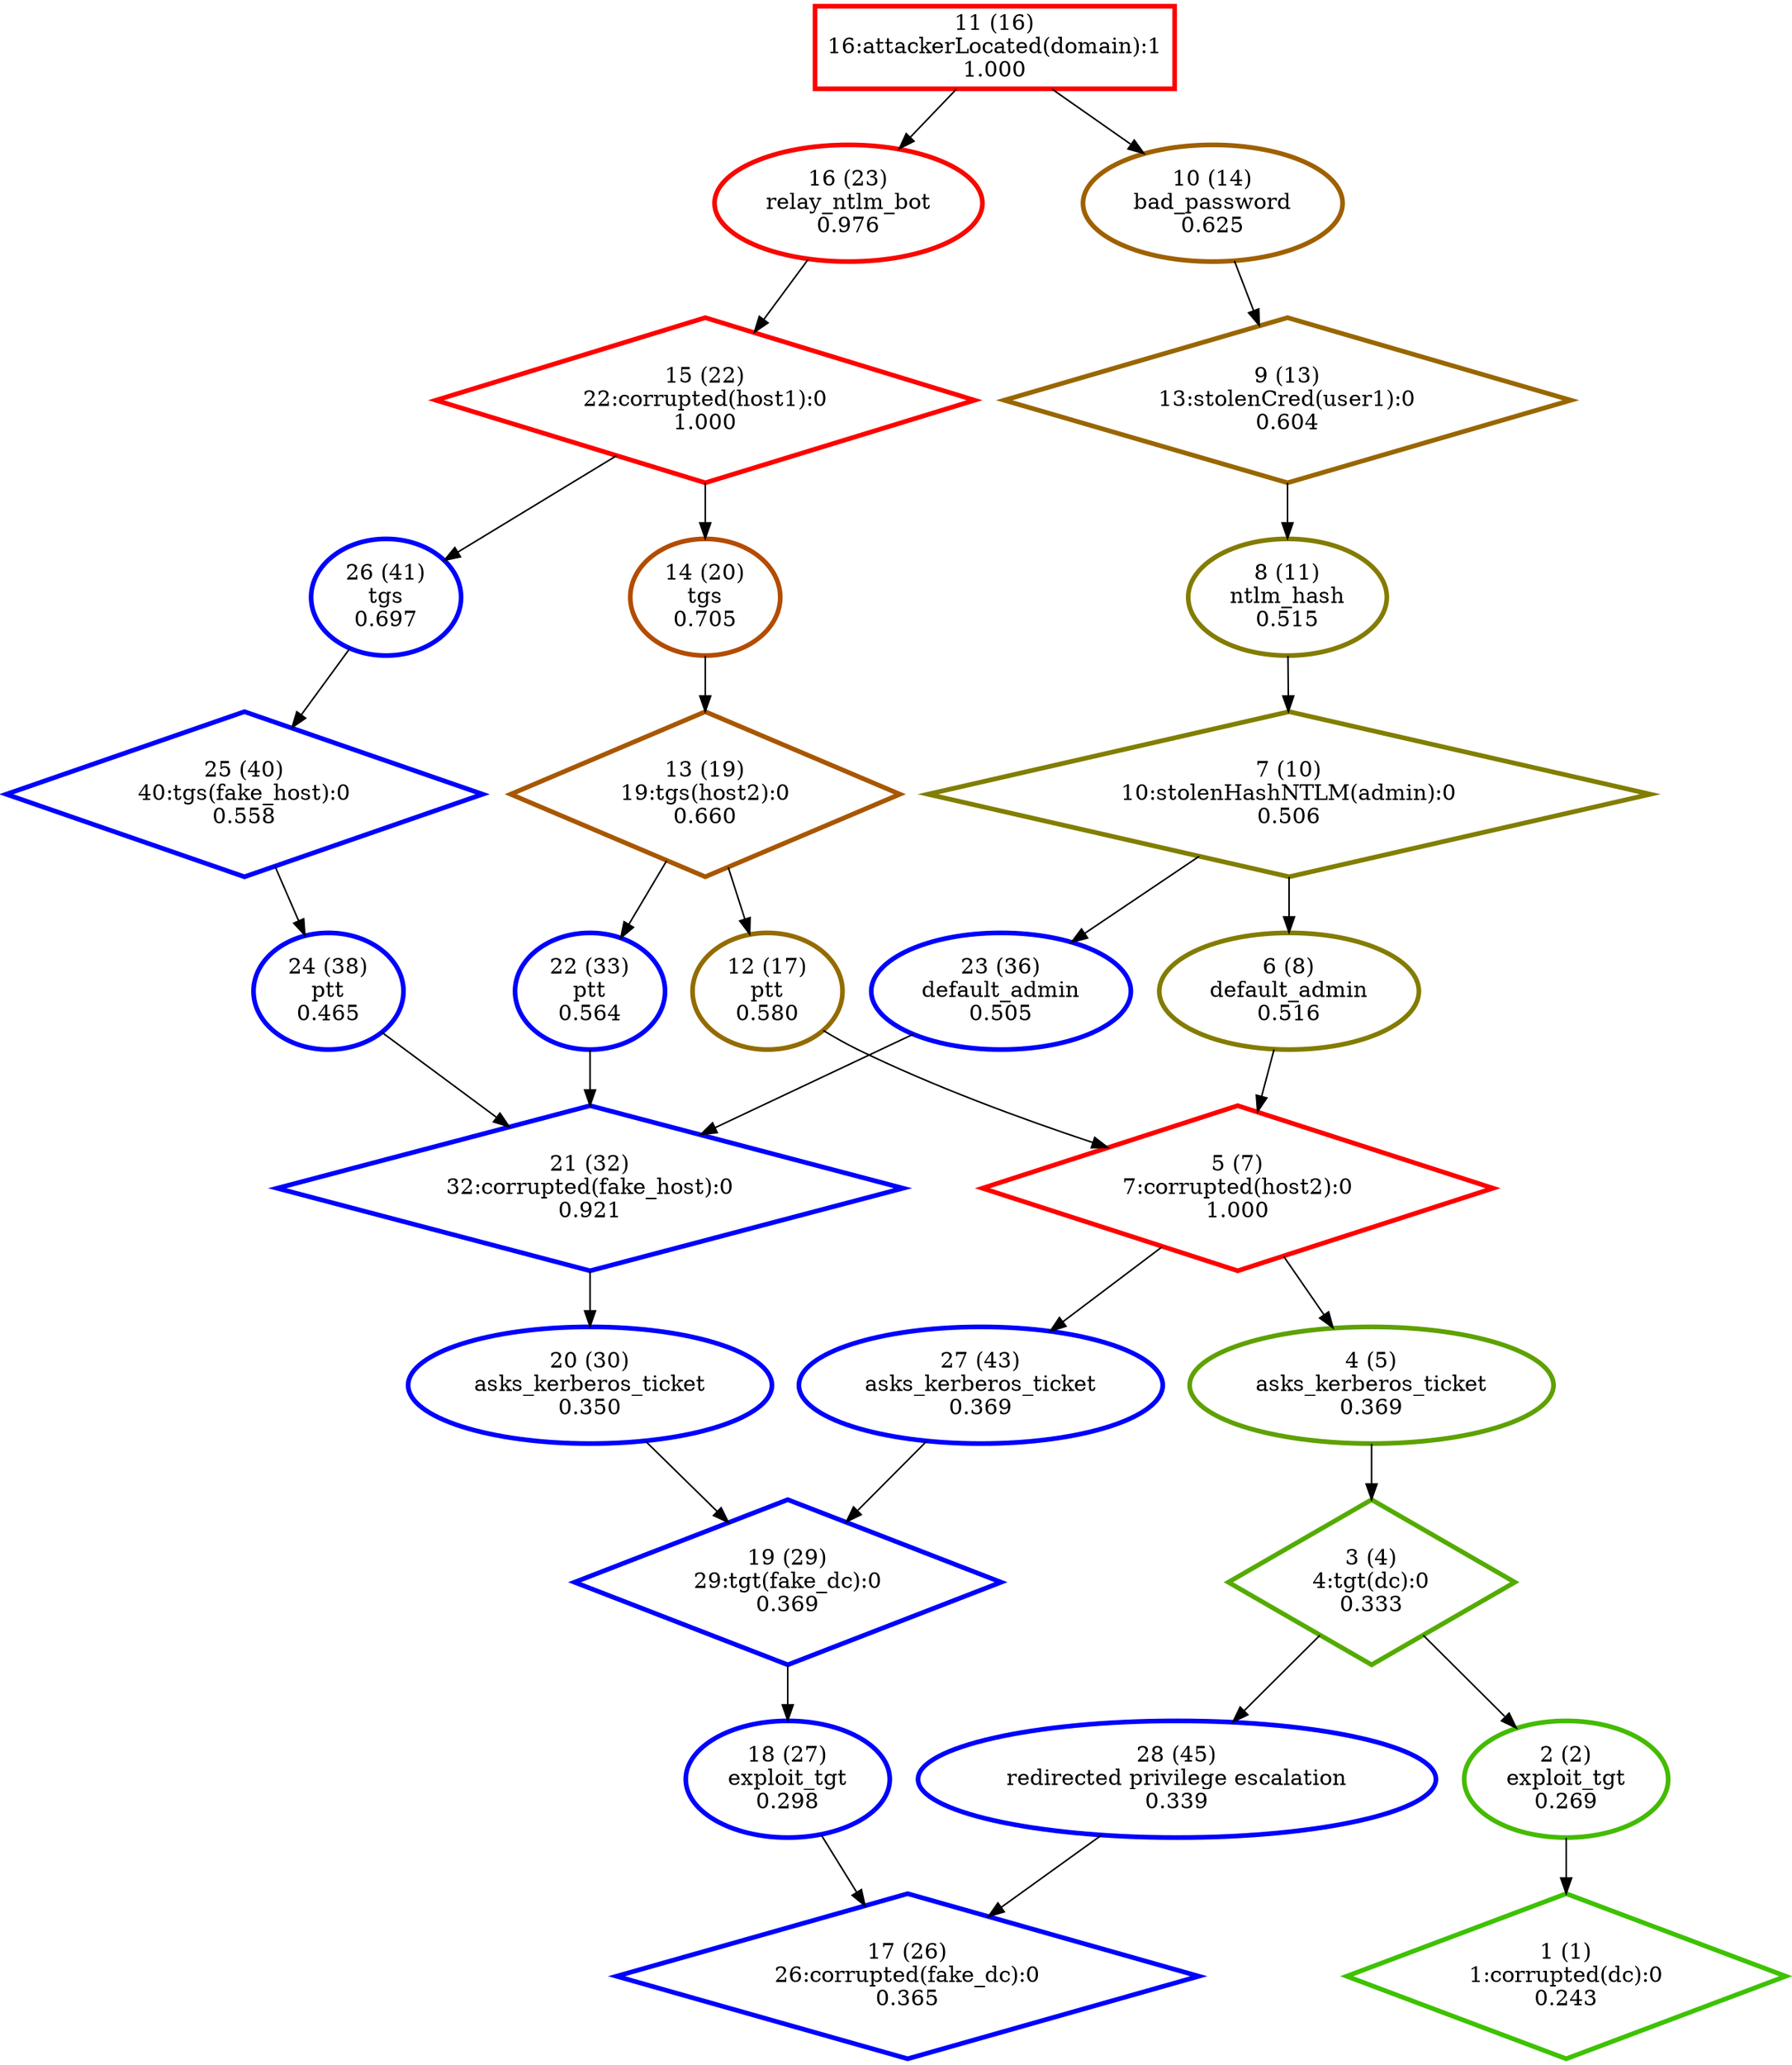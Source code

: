 digraph G {
  1 [label="1 (1)\n1:corrupted(dc):0\n0.243", color="#3DC200", penwidth=3, shape="diamond"];
  2 [label="2 (2)\nexploit_tgt\n0.269", color="#44BB00", penwidth=3, shape="ellipse"];
  3 [label="3 (4)\n4:tgt(dc):0\n0.333", color="#54AB00", penwidth=3, shape="diamond"];
  4 [label="4 (5)\nasks_kerberos_ticket\n0.369", color="#5EA100", penwidth=3, shape="ellipse"];
  5 [label="5 (7)\n7:corrupted(host2):0\n1.000", color="#FF0000", penwidth=3, shape="diamond"];
  6 [label="6 (8)\ndefault_admin\n0.516", color="#837C00", penwidth=3, shape="ellipse"];
  7 [label="7 (10)\n10:stolenHashNTLM(admin):0\n0.506", color="#817E00", penwidth=3, shape="diamond"];
  8 [label="8 (11)\nntlm_hash\n0.515", color="#837C00", penwidth=3, shape="ellipse"];
  9 [label="9 (13)\n13:stolenCred(user1):0\n0.604", color="#996600", penwidth=3, shape="diamond"];
  10 [label="10 (14)\nbad_password\n0.625", color="#9F6000", penwidth=3, shape="ellipse"];
  11 [label="11 (16)\n16:attackerLocated(domain):1\n1.000", color="#FE0100", penwidth=3, shape="box"];
  12 [label="12 (17)\nptt\n0.580", color="#936C00", penwidth=3, shape="ellipse"];
  13 [label="13 (19)\n19:tgs(host2):0\n0.660", color="#A85700", penwidth=3, shape="diamond"];
  14 [label="14 (20)\ntgs\n0.705", color="#B34C00", penwidth=3, shape="ellipse"];
  15 [label="15 (22)\n22:corrupted(host1):0\n1.000", color="#FF0000", penwidth=3, shape="diamond"];
  16 [label="16 (23)\nrelay_ntlm_bot\n0.976", color="#F80700", penwidth=3, shape="ellipse"];
  17 [label="17 (26)\n26:corrupted(fake_dc):0\n0.365", color="blue", penwidth=3, shape="diamond"];
  18 [label="18 (27)\nexploit_tgt\n0.298", color="blue", penwidth=3, shape="ellipse"];
  19 [label="19 (29)\n29:tgt(fake_dc):0\n0.369", color="blue", penwidth=3, shape="diamond"];
  20 [label="20 (30)\nasks_kerberos_ticket\n0.350", color="blue", penwidth=3, shape="ellipse"];
  21 [label="21 (32)\n32:corrupted(fake_host):0\n0.921", color="blue", penwidth=3, shape="diamond"];
  22 [label="22 (33)\nptt\n0.564", color="blue", penwidth=3, shape="ellipse"];
  23 [label="23 (36)\ndefault_admin\n0.505", color="blue", penwidth=3, shape="ellipse"];
  24 [label="24 (38)\nptt\n0.465", color="blue", penwidth=3, shape="ellipse"];
  25 [label="25 (40)\n40:tgs(fake_host):0\n0.558", color="blue", penwidth=3, shape="diamond"];
  26 [label="26 (41)\ntgs\n0.697", color="blue", penwidth=3, shape="ellipse"];
  27 [label="27 (43)\nasks_kerberos_ticket\n0.369", color="blue", penwidth=3, shape="ellipse"];
  28 [label="28 (45)\nredirected privilege escalation\n0.339", color="blue", penwidth=3, shape="ellipse"];
  "11" -> "10";
  "11" -> "16";
  "10" -> "9";
  "9" -> "8";
  "8" -> "7";
  "7" -> "6";
  "7" -> "23";
  "6" -> "5";
  "5" -> "4";
  "5" -> "27";
  "16" -> "15";
  "15" -> "14";
  "15" -> "26";
  "14" -> "13";
  "13" -> "12";
  "13" -> "22";
  "12" -> "5";
  "4" -> "3";
  "3" -> "2";
  "3" -> "28";
  "2" -> "1";
  "22" -> "21";
  "21" -> "20";
  "23" -> "21";
  "26" -> "25";
  "25" -> "24";
  "24" -> "21";
  "20" -> "19";
  "19" -> "18";
  "27" -> "19";
  "18" -> "17";
  "28" -> "17";
}
